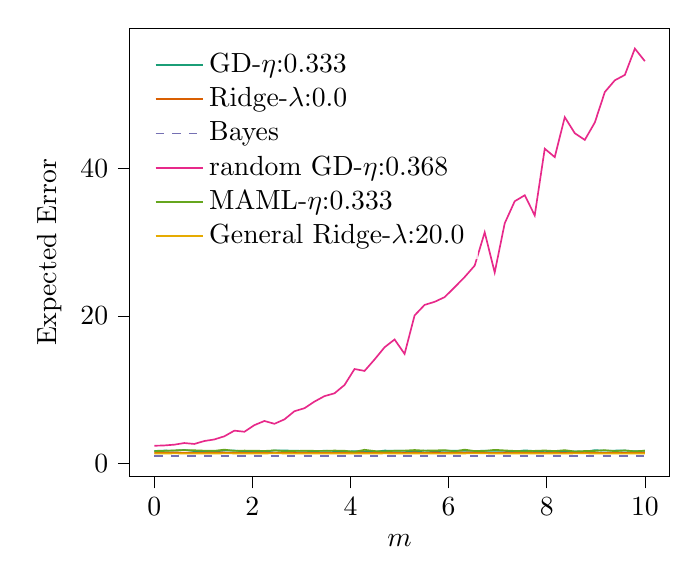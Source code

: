 % This file was created with tikzplotlib v0.10.1.
\begin{tikzpicture}

\definecolor{chocolate217952}{RGB}{217,95,2}
\definecolor{darkcyan27158119}{RGB}{27,158,119}
\definecolor{darkgray176}{RGB}{176,176,176}
\definecolor{deeppink23141138}{RGB}{231,41,138}
\definecolor{lightslategray117112179}{RGB}{117,112,179}
\definecolor{olivedrab10216630}{RGB}{102,166,30}
\definecolor{orange2301712}{RGB}{230,171,2}

\begin{axis}[
legend cell align={left},
legend style={
  fill opacity=0.8,
  draw opacity=1,
  text opacity=1,
  at={(0.03,0.97)},
  anchor=north west,
  draw=none
},
tick align=outside,
tick pos=left,
x grid style={darkgray176},
xlabel={\(\displaystyle m\)},
xmin=-0.5, xmax=10.5,
xtick style={color=black},
y grid style={darkgray176},
ylabel={Expected Error},
ymin=-1.761, ymax=58.972,
ytick style={color=black}
]
\addplot [semithick, darkcyan27158119]
table {%
0 1.706
0.204 1.76
0.408 1.745
0.612 1.843
0.816 1.686
1.02 1.65
1.224 1.631
1.429 1.763
1.633 1.771
1.837 1.621
2.041 1.636
2.245 1.597
2.449 1.779
2.653 1.775
2.857 1.727
3.061 1.717
3.265 1.692
3.469 1.729
3.673 1.705
3.878 1.619
4.082 1.674
4.286 1.669
4.49 1.581
4.694 1.76
4.898 1.732
5.102 1.723
5.306 1.601
5.51 1.753
5.714 1.667
5.918 1.737
6.122 1.73
6.327 1.722
6.531 1.717
6.735 1.726
6.939 1.718
7.143 1.717
7.347 1.638
7.551 1.782
7.755 1.695
7.959 1.544
8.163 1.632
8.367 1.693
8.571 1.636
8.776 1.607
8.98 1.811
9.184 1.749
9.388 1.755
9.592 1.768
9.796 1.663
10 1.731
};
\addlegendentry{GD-$\eta$:0.333}
\addplot [semithick, chocolate217952]
table {%
0 1.461
0.204 1.492
0.408 1.513
0.612 1.451
0.816 1.466
1.02 1.463
1.224 1.516
1.429 1.486
1.633 1.465
1.837 1.48
2.041 1.477
2.245 1.467
2.449 1.469
2.653 1.484
2.857 1.485
3.061 1.457
3.265 1.432
3.469 1.45
3.673 1.439
3.878 1.47
4.082 1.532
4.286 1.483
4.49 1.453
4.694 1.447
4.898 1.467
5.102 1.451
5.306 1.498
5.51 1.448
5.714 1.512
5.918 1.449
6.122 1.493
6.327 1.483
6.531 1.497
6.735 1.457
6.939 1.437
7.143 1.49
7.347 1.477
7.551 1.477
7.755 1.456
7.959 1.482
8.163 1.456
8.367 1.455
8.571 1.457
8.776 1.454
8.98 1.453
9.184 1.447
9.388 1.467
9.592 1.448
9.796 1.475
10 1.51
};
\addlegendentry{Ridge-$\lambda$:0.0}
\addplot [semithick, lightslategray117112179, dashed]
table {%
0 1.0
0.204 1.0
0.408 1.0
0.612 1.0
0.816 1.0
1.02 1.0
1.224 1.0
1.429 1.0
1.633 1.0
1.837 1.0
2.041 1.0
2.245 1.0
2.449 1.0
2.653 1.0
2.857 1.0
3.061 1.0
3.265 1.0
3.469 1.0
3.673 1.0
3.878 1.0
4.082 1.0
4.286 1.0
4.49 1.0
4.694 1.0
4.898 1.0
5.102 1.0
5.306 1.0
5.51 1.0
5.714 1.0
5.918 1.0
6.122 1.0
6.327 1.0
6.531 1.0
6.735 1.0
6.939 1.0
7.143 1.0
7.347 1.0
7.551 1.0
7.755 1.0
7.959 1.0
8.163 1.0
8.367 1.0
8.571 1.0
8.776 1.0
8.98 1.0
9.184 1.0
9.388 1.0
9.592 1.0
9.796 1.0
10 1.0
};
\addlegendentry{Bayes}
\addplot [semithick, deeppink23141138]
table {%
0 2.407
0.204 2.452
0.408 2.557
0.612 2.778
0.816 2.654
1.02 3.051
1.224 3.263
1.429 3.694
1.633 4.458
1.837 4.307
2.041 5.206
2.245 5.767
2.449 5.384
2.653 5.984
2.857 7.089
3.061 7.495
3.265 8.391
3.469 9.132
3.673 9.514
3.878 10.643
4.082 12.805
4.286 12.547
4.49 14.098
4.694 15.75
4.898 16.807
5.102 14.853
5.306 20.067
5.51 21.491
5.714 21.906
5.918 22.54
6.122 23.878
6.327 25.27
6.531 26.815
6.735 31.321
6.939 25.884
7.143 32.546
7.347 35.533
7.551 36.344
7.755 33.616
7.959 42.651
8.163 41.512
8.367 46.925
8.571 44.752
8.776 43.844
8.98 46.206
9.184 50.332
9.388 51.917
9.592 52.645
9.796 56.211
10 54.506
};
\addlegendentry{random GD-$\eta$:0.368}
\addplot [semithick, olivedrab10216630]
table {%
0 1.681
0.204 1.71
0.408 1.782
0.612 1.824
0.816 1.798
1.02 1.746
1.224 1.722
1.429 1.884
1.633 1.711
1.837 1.757
2.041 1.741
2.245 1.707
2.449 1.779
2.653 1.678
2.857 1.707
3.061 1.734
3.265 1.721
3.469 1.711
3.673 1.761
3.878 1.732
4.082 1.587
4.286 1.864
4.49 1.692
4.694 1.637
4.898 1.73
5.102 1.751
5.306 1.832
5.51 1.749
5.714 1.773
5.918 1.82
6.122 1.646
6.327 1.884
6.531 1.693
6.735 1.71
6.939 1.857
7.143 1.779
7.347 1.708
7.551 1.674
7.755 1.721
7.959 1.771
8.163 1.695
8.367 1.813
8.571 1.639
8.776 1.697
8.98 1.704
9.184 1.808
9.388 1.674
9.592 1.769
9.796 1.655
10 1.744
};
\addlegendentry{MAML-$\eta$:0.333}
\addplot [semithick, orange2301712]
table {%
0 1.352
0.204 1.351
0.408 1.378
0.612 1.36
0.816 1.356
1.02 1.371
1.224 1.349
1.429 1.38
1.633 1.369
1.837 1.366
2.041 1.352
2.245 1.361
2.449 1.387
2.653 1.366
2.857 1.347
3.061 1.358
3.265 1.359
3.469 1.371
3.673 1.361
3.878 1.351
4.082 1.355
4.286 1.366
4.49 1.352
4.694 1.376
4.898 1.36
5.102 1.346
5.306 1.366
5.51 1.362
5.714 1.344
5.918 1.354
6.122 1.371
6.327 1.37
6.531 1.379
6.735 1.379
6.939 1.357
7.143 1.348
7.347 1.357
7.551 1.359
7.755 1.364
7.959 1.359
8.163 1.356
8.367 1.343
8.571 1.378
8.776 1.384
8.98 1.351
9.184 1.366
9.388 1.352
9.592 1.348
9.796 1.355
10 1.365
};
\addlegendentry{General Ridge-$\lambda$:20.0}
\end{axis}

\end{tikzpicture}
